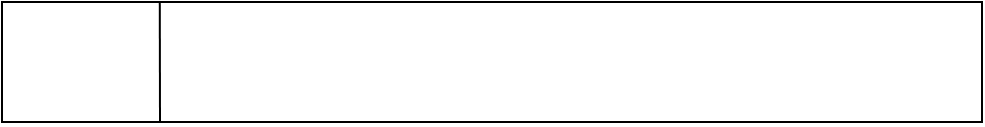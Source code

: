<mxfile version="14.9.8" type="github"><diagram id="8S5mNRAmif_lN-NOaqeG" name="Page-1"><mxGraphModel dx="1426" dy="794" grid="1" gridSize="10" guides="1" tooltips="1" connect="1" arrows="1" fold="1" page="1" pageScale="1" pageWidth="827" pageHeight="1169" math="0" shadow="0"><root><mxCell id="0"/><mxCell id="1" parent="0"/><mxCell id="Ho1nBeAdpZrFhU7DIIJ_-1" value="" style="rounded=0;whiteSpace=wrap;html=1;" vertex="1" parent="1"><mxGeometry x="180" y="380" width="490" height="60" as="geometry"/></mxCell><mxCell id="Ho1nBeAdpZrFhU7DIIJ_-2" value="" style="endArrow=none;html=1;entryX=0.161;entryY=0;entryDx=0;entryDy=0;entryPerimeter=0;" edge="1" parent="1" target="Ho1nBeAdpZrFhU7DIIJ_-1"><mxGeometry width="50" height="50" relative="1" as="geometry"><mxPoint x="259" y="440" as="sourcePoint"/><mxPoint x="300" y="320" as="targetPoint"/></mxGeometry></mxCell></root></mxGraphModel></diagram></mxfile>
